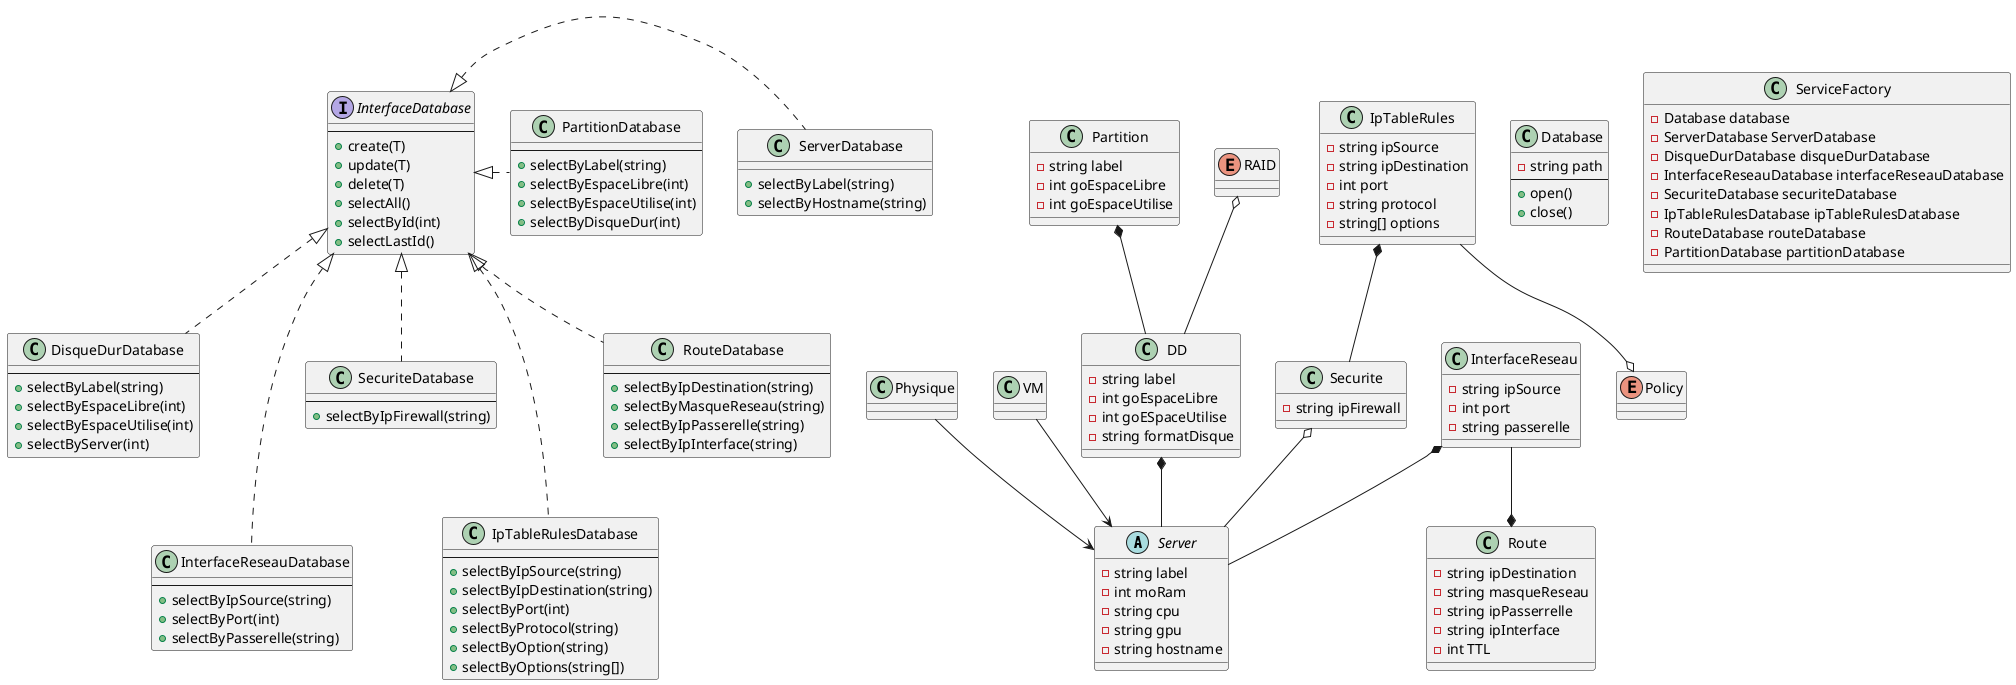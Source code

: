 @startuml Classe FSI

abstract Server {
    - string label
    - int moRam
    - string cpu
    - string gpu
    - string hostname
}

class Physique {

}

class VM {

}

class DD {
    - string label
    - int goEspaceLibre
    - int goESpaceUtilise
    - string formatDisque
}

class Partition {
    - string label
    - int goEspaceLibre
    - int goEspaceUtilise
}

class InterfaceReseau {
    - string ipSource
    - int port
    - string passerelle
}

class IpTableRules {
    - string ipSource
    - string ipDestination
    - int port
    - string protocol
    - string[] options
}

class Route {
    - string ipDestination
    - string masqueReseau
    - string ipPasserrelle
    - string ipInterface
    - int TTL
}

class Securite {
    - string ipFirewall
}

class Database {
    - string path
    --
    + open()
    + close()
}

interface InterfaceDatabase {
    --
    + create(T)
    + update(T)
    + delete(T)
    + selectAll()
    + selectById(int)
    + selectLastId()
}

class ServerDatabase {
    + selectByLabel(string)
    + selectByHostname(string)
}

class DisqueDurDatabase {
    --
    + selectByLabel(string)
    + selectByEspaceLibre(int)
    + selectByEspaceUtilise(int)
    + selectByServer(int)
}

class PartitionDatabase {
    --
    + selectByLabel(string)
    + selectByEspaceLibre(int)
    + selectByEspaceUtilise(int)
    + selectByDisqueDur(int)
}

class InterfaceReseauDatabase {
    --
    + selectByIpSource(string)
    + selectByPort(int)
    + selectByPasserelle(string)
}

class SecuriteDatabase {
    --
    + selectByIpFirewall(string)
}

class IpTableRulesDatabase {
    --
    + selectByIpSource(string)
    + selectByIpDestination(string)
    + selectByPort(int)
    + selectByProtocol(string)
    + selectByOption(string)
    + selectByOptions(string[])
}

class RouteDatabase {
    --
    + selectByIpDestination(string)
    + selectByMasqueReseau(string)
    + selectByIpPasserelle(string)
    + selectByIpInterface(string)
}

class ServiceFactory {
    - Database database
    - ServerDatabase ServerDatabase
    - DisqueDurDatabase disqueDurDatabase
    - InterfaceReseauDatabase interfaceReseauDatabase
    - SecuriteDatabase securiteDatabase
    - IpTableRulesDatabase ipTableRulesDatabase
    - RouteDatabase routeDatabase
    - PartitionDatabase partitionDatabase
}

enum RAID {
}

enum Policy {
}

Physique --> Server
VM --> Server
InterfaceReseau *-- Server
Partition *-- DD
DD *-- Server
RAID o-- DD
IpTableRules *-- Securite
Securite o-- Server
InterfaceReseau --* Route
IpTableRules --o Policy

InterfaceDatabase <|. ServerDatabase
InterfaceDatabase <|. PartitionDatabase
InterfaceDatabase <|.. DisqueDurDatabase
InterfaceDatabase <|.. SecuriteDatabase
InterfaceDatabase <|.. RouteDatabase
InterfaceDatabase <|... IpTableRulesDatabase
InterfaceDatabase <|... InterfaceReseauDatabase

@enduml